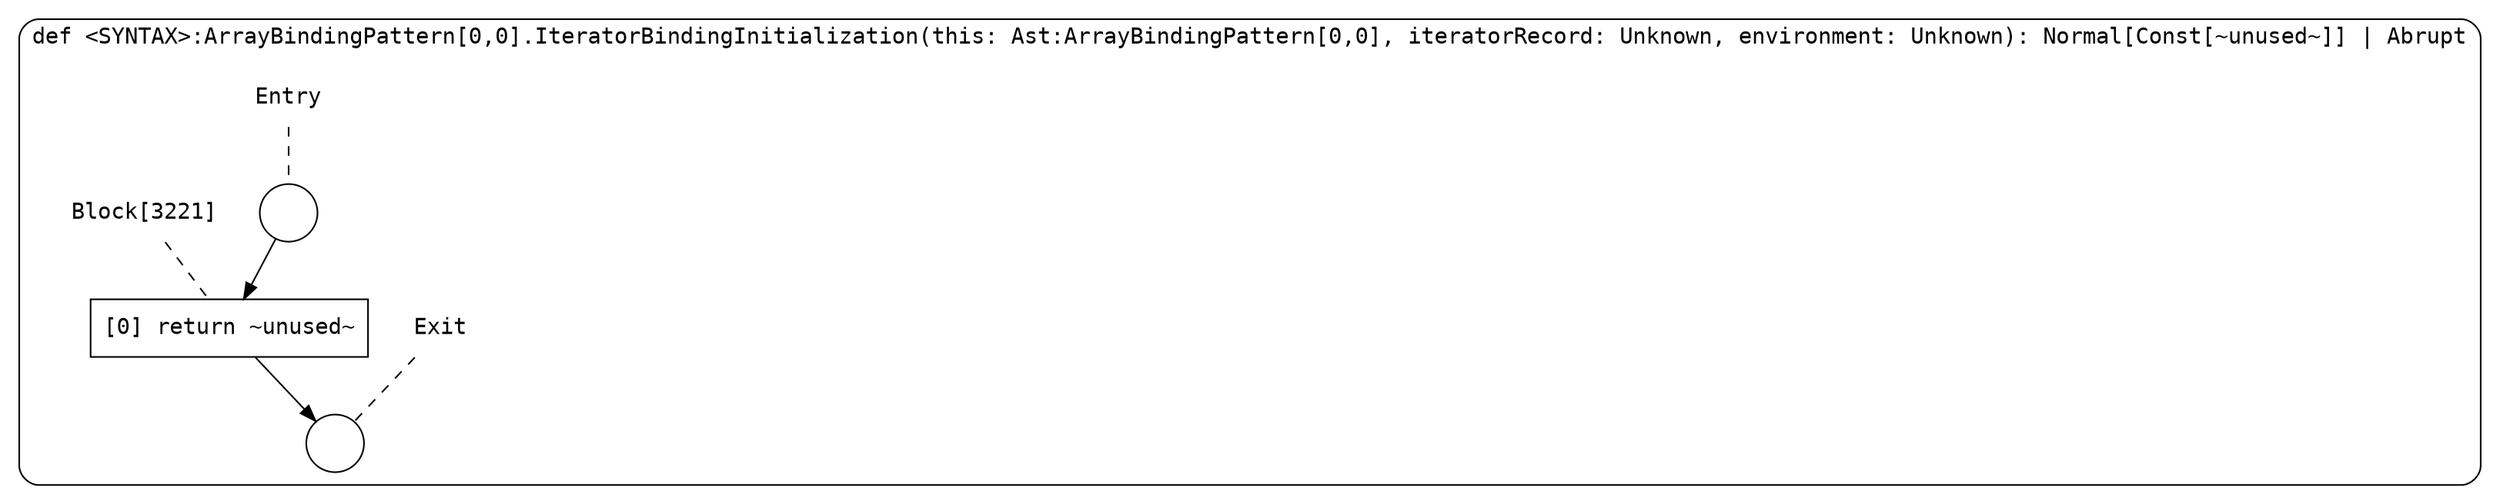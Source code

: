 digraph {
  graph [fontname = "Consolas"]
  node [fontname = "Consolas"]
  edge [fontname = "Consolas"]
  subgraph cluster856 {
    label = "def <SYNTAX>:ArrayBindingPattern[0,0].IteratorBindingInitialization(this: Ast:ArrayBindingPattern[0,0], iteratorRecord: Unknown, environment: Unknown): Normal[Const[~unused~]] | Abrupt"
    style = rounded
    cluster856_entry_name [shape=none, label=<<font color="black">Entry</font>>]
    cluster856_entry_name -> cluster856_entry [arrowhead=none, color="black", style=dashed]
    cluster856_entry [shape=circle label=" " color="black" fillcolor="white" style=filled]
    cluster856_entry -> node3221 [color="black"]
    cluster856_exit_name [shape=none, label=<<font color="black">Exit</font>>]
    cluster856_exit_name -> cluster856_exit [arrowhead=none, color="black", style=dashed]
    cluster856_exit [shape=circle label=" " color="black" fillcolor="white" style=filled]
    node3221_name [shape=none, label=<<font color="black">Block[3221]</font>>]
    node3221_name -> node3221 [arrowhead=none, color="black", style=dashed]
    node3221 [shape=box, label=<<font color="black">[0] return ~unused~<BR ALIGN="LEFT"/></font>> color="black" fillcolor="white", style=filled]
    node3221 -> cluster856_exit [color="black"]
  }
}